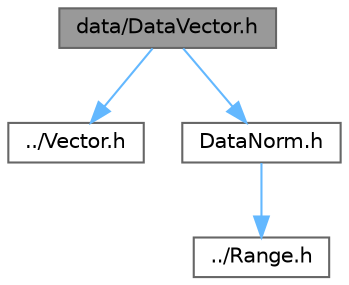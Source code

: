 digraph "data/DataVector.h"
{
 // LATEX_PDF_SIZE
  bgcolor="transparent";
  edge [fontname=Helvetica,fontsize=10,labelfontname=Helvetica,labelfontsize=10];
  node [fontname=Helvetica,fontsize=10,shape=box,height=0.2,width=0.4];
  Node1 [label="data/DataVector.h",height=0.2,width=0.4,color="gray40", fillcolor="grey60", style="filled", fontcolor="black",tooltip=" "];
  Node1 -> Node2 [color="steelblue1",style="solid"];
  Node2 [label="../Vector.h",height=0.2,width=0.4,color="grey40", fillcolor="white", style="filled",URL="$_vector_8h.html",tooltip=" "];
  Node1 -> Node3 [color="steelblue1",style="solid"];
  Node3 [label="DataNorm.h",height=0.2,width=0.4,color="grey40", fillcolor="white", style="filled",URL="$_data_norm_8h.html",tooltip=" "];
  Node3 -> Node4 [color="steelblue1",style="solid"];
  Node4 [label="../Range.h",height=0.2,width=0.4,color="grey40", fillcolor="white", style="filled",URL="$_range_8h.html",tooltip=" "];
}
